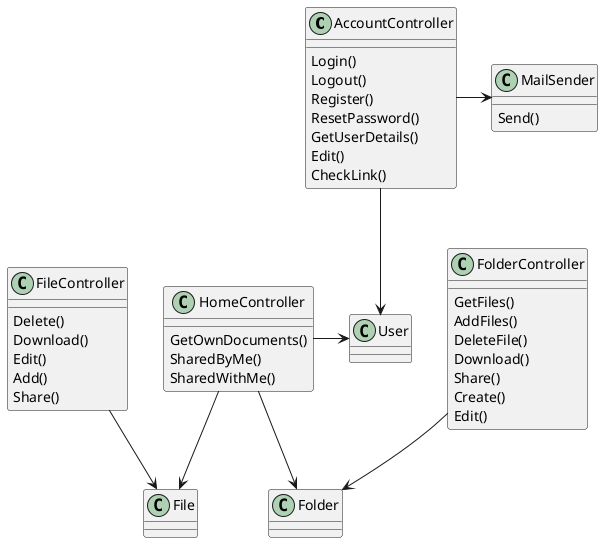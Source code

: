 @startuml

class AccountController{
    Login()
    Logout()
    Register()
    ResetPassword()
    GetUserDetails()
    Edit()
    CheckLink()
}
class User

AccountController --> User

class HomeController{
    GetOwnDocuments()
    SharedByMe()
    SharedWithMe()
}
class File
class Folder

HomeController --> Folder
HomeController --> File
HomeController -> User

class FolderController{
    GetFiles()
    AddFiles()
    DeleteFile()
    Download()
    Share()
    Create()
    Edit()
}
FolderController --> Folder

class FileController{
    Delete()
    Download()
    Edit()
    Add()
    Share()
}
FileController --> File

class MailSender{
    Send()
}

AccountController -> MailSender

@enduml